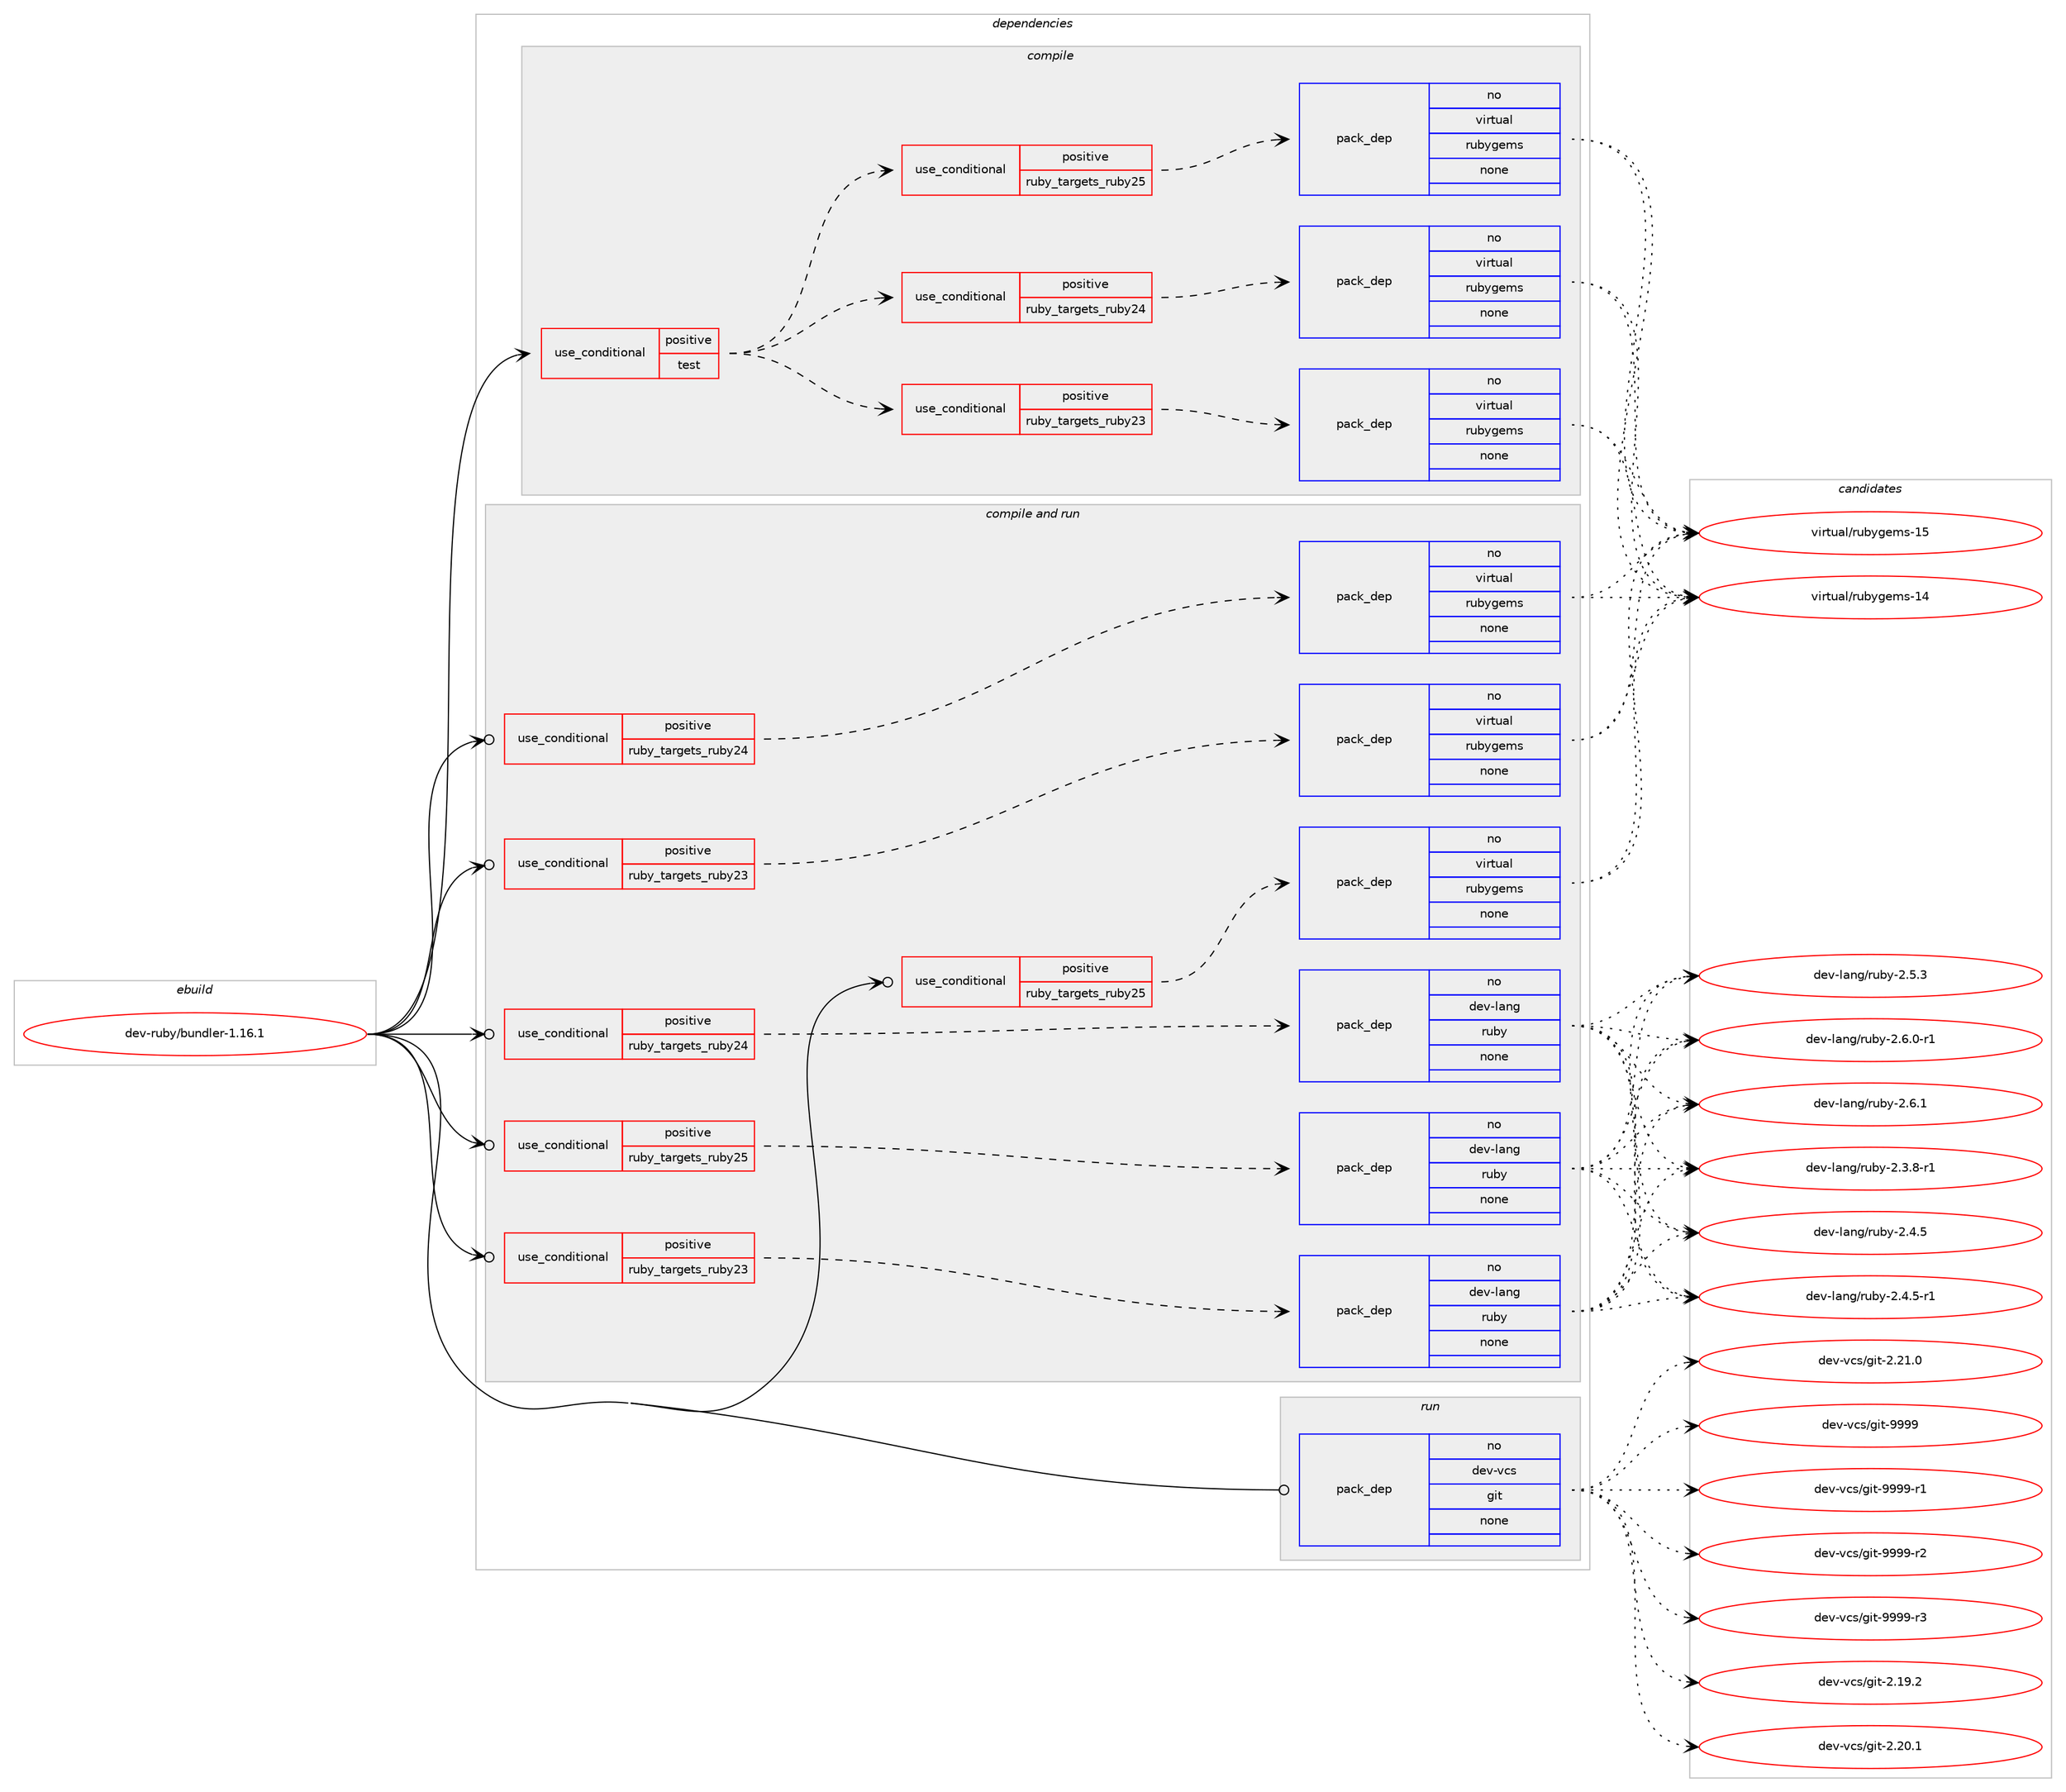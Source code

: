 digraph prolog {

# *************
# Graph options
# *************

newrank=true;
concentrate=true;
compound=true;
graph [rankdir=LR,fontname=Helvetica,fontsize=10,ranksep=1.5];#, ranksep=2.5, nodesep=0.2];
edge  [arrowhead=vee];
node  [fontname=Helvetica,fontsize=10];

# **********
# The ebuild
# **********

subgraph cluster_leftcol {
color=gray;
rank=same;
label=<<i>ebuild</i>>;
id [label="dev-ruby/bundler-1.16.1", color=red, width=4, href="../dev-ruby/bundler-1.16.1.svg"];
}

# ****************
# The dependencies
# ****************

subgraph cluster_midcol {
color=gray;
label=<<i>dependencies</i>>;
subgraph cluster_compile {
fillcolor="#eeeeee";
style=filled;
label=<<i>compile</i>>;
subgraph cond395369 {
dependency1484681 [label=<<TABLE BORDER="0" CELLBORDER="1" CELLSPACING="0" CELLPADDING="4"><TR><TD ROWSPAN="3" CELLPADDING="10">use_conditional</TD></TR><TR><TD>positive</TD></TR><TR><TD>test</TD></TR></TABLE>>, shape=none, color=red];
subgraph cond395370 {
dependency1484682 [label=<<TABLE BORDER="0" CELLBORDER="1" CELLSPACING="0" CELLPADDING="4"><TR><TD ROWSPAN="3" CELLPADDING="10">use_conditional</TD></TR><TR><TD>positive</TD></TR><TR><TD>ruby_targets_ruby23</TD></TR></TABLE>>, shape=none, color=red];
subgraph pack1065880 {
dependency1484683 [label=<<TABLE BORDER="0" CELLBORDER="1" CELLSPACING="0" CELLPADDING="4" WIDTH="220"><TR><TD ROWSPAN="6" CELLPADDING="30">pack_dep</TD></TR><TR><TD WIDTH="110">no</TD></TR><TR><TD>virtual</TD></TR><TR><TD>rubygems</TD></TR><TR><TD>none</TD></TR><TR><TD></TD></TR></TABLE>>, shape=none, color=blue];
}
dependency1484682:e -> dependency1484683:w [weight=20,style="dashed",arrowhead="vee"];
}
dependency1484681:e -> dependency1484682:w [weight=20,style="dashed",arrowhead="vee"];
subgraph cond395371 {
dependency1484684 [label=<<TABLE BORDER="0" CELLBORDER="1" CELLSPACING="0" CELLPADDING="4"><TR><TD ROWSPAN="3" CELLPADDING="10">use_conditional</TD></TR><TR><TD>positive</TD></TR><TR><TD>ruby_targets_ruby24</TD></TR></TABLE>>, shape=none, color=red];
subgraph pack1065881 {
dependency1484685 [label=<<TABLE BORDER="0" CELLBORDER="1" CELLSPACING="0" CELLPADDING="4" WIDTH="220"><TR><TD ROWSPAN="6" CELLPADDING="30">pack_dep</TD></TR><TR><TD WIDTH="110">no</TD></TR><TR><TD>virtual</TD></TR><TR><TD>rubygems</TD></TR><TR><TD>none</TD></TR><TR><TD></TD></TR></TABLE>>, shape=none, color=blue];
}
dependency1484684:e -> dependency1484685:w [weight=20,style="dashed",arrowhead="vee"];
}
dependency1484681:e -> dependency1484684:w [weight=20,style="dashed",arrowhead="vee"];
subgraph cond395372 {
dependency1484686 [label=<<TABLE BORDER="0" CELLBORDER="1" CELLSPACING="0" CELLPADDING="4"><TR><TD ROWSPAN="3" CELLPADDING="10">use_conditional</TD></TR><TR><TD>positive</TD></TR><TR><TD>ruby_targets_ruby25</TD></TR></TABLE>>, shape=none, color=red];
subgraph pack1065882 {
dependency1484687 [label=<<TABLE BORDER="0" CELLBORDER="1" CELLSPACING="0" CELLPADDING="4" WIDTH="220"><TR><TD ROWSPAN="6" CELLPADDING="30">pack_dep</TD></TR><TR><TD WIDTH="110">no</TD></TR><TR><TD>virtual</TD></TR><TR><TD>rubygems</TD></TR><TR><TD>none</TD></TR><TR><TD></TD></TR></TABLE>>, shape=none, color=blue];
}
dependency1484686:e -> dependency1484687:w [weight=20,style="dashed",arrowhead="vee"];
}
dependency1484681:e -> dependency1484686:w [weight=20,style="dashed",arrowhead="vee"];
}
id:e -> dependency1484681:w [weight=20,style="solid",arrowhead="vee"];
}
subgraph cluster_compileandrun {
fillcolor="#eeeeee";
style=filled;
label=<<i>compile and run</i>>;
subgraph cond395373 {
dependency1484688 [label=<<TABLE BORDER="0" CELLBORDER="1" CELLSPACING="0" CELLPADDING="4"><TR><TD ROWSPAN="3" CELLPADDING="10">use_conditional</TD></TR><TR><TD>positive</TD></TR><TR><TD>ruby_targets_ruby23</TD></TR></TABLE>>, shape=none, color=red];
subgraph pack1065883 {
dependency1484689 [label=<<TABLE BORDER="0" CELLBORDER="1" CELLSPACING="0" CELLPADDING="4" WIDTH="220"><TR><TD ROWSPAN="6" CELLPADDING="30">pack_dep</TD></TR><TR><TD WIDTH="110">no</TD></TR><TR><TD>dev-lang</TD></TR><TR><TD>ruby</TD></TR><TR><TD>none</TD></TR><TR><TD></TD></TR></TABLE>>, shape=none, color=blue];
}
dependency1484688:e -> dependency1484689:w [weight=20,style="dashed",arrowhead="vee"];
}
id:e -> dependency1484688:w [weight=20,style="solid",arrowhead="odotvee"];
subgraph cond395374 {
dependency1484690 [label=<<TABLE BORDER="0" CELLBORDER="1" CELLSPACING="0" CELLPADDING="4"><TR><TD ROWSPAN="3" CELLPADDING="10">use_conditional</TD></TR><TR><TD>positive</TD></TR><TR><TD>ruby_targets_ruby23</TD></TR></TABLE>>, shape=none, color=red];
subgraph pack1065884 {
dependency1484691 [label=<<TABLE BORDER="0" CELLBORDER="1" CELLSPACING="0" CELLPADDING="4" WIDTH="220"><TR><TD ROWSPAN="6" CELLPADDING="30">pack_dep</TD></TR><TR><TD WIDTH="110">no</TD></TR><TR><TD>virtual</TD></TR><TR><TD>rubygems</TD></TR><TR><TD>none</TD></TR><TR><TD></TD></TR></TABLE>>, shape=none, color=blue];
}
dependency1484690:e -> dependency1484691:w [weight=20,style="dashed",arrowhead="vee"];
}
id:e -> dependency1484690:w [weight=20,style="solid",arrowhead="odotvee"];
subgraph cond395375 {
dependency1484692 [label=<<TABLE BORDER="0" CELLBORDER="1" CELLSPACING="0" CELLPADDING="4"><TR><TD ROWSPAN="3" CELLPADDING="10">use_conditional</TD></TR><TR><TD>positive</TD></TR><TR><TD>ruby_targets_ruby24</TD></TR></TABLE>>, shape=none, color=red];
subgraph pack1065885 {
dependency1484693 [label=<<TABLE BORDER="0" CELLBORDER="1" CELLSPACING="0" CELLPADDING="4" WIDTH="220"><TR><TD ROWSPAN="6" CELLPADDING="30">pack_dep</TD></TR><TR><TD WIDTH="110">no</TD></TR><TR><TD>dev-lang</TD></TR><TR><TD>ruby</TD></TR><TR><TD>none</TD></TR><TR><TD></TD></TR></TABLE>>, shape=none, color=blue];
}
dependency1484692:e -> dependency1484693:w [weight=20,style="dashed",arrowhead="vee"];
}
id:e -> dependency1484692:w [weight=20,style="solid",arrowhead="odotvee"];
subgraph cond395376 {
dependency1484694 [label=<<TABLE BORDER="0" CELLBORDER="1" CELLSPACING="0" CELLPADDING="4"><TR><TD ROWSPAN="3" CELLPADDING="10">use_conditional</TD></TR><TR><TD>positive</TD></TR><TR><TD>ruby_targets_ruby24</TD></TR></TABLE>>, shape=none, color=red];
subgraph pack1065886 {
dependency1484695 [label=<<TABLE BORDER="0" CELLBORDER="1" CELLSPACING="0" CELLPADDING="4" WIDTH="220"><TR><TD ROWSPAN="6" CELLPADDING="30">pack_dep</TD></TR><TR><TD WIDTH="110">no</TD></TR><TR><TD>virtual</TD></TR><TR><TD>rubygems</TD></TR><TR><TD>none</TD></TR><TR><TD></TD></TR></TABLE>>, shape=none, color=blue];
}
dependency1484694:e -> dependency1484695:w [weight=20,style="dashed",arrowhead="vee"];
}
id:e -> dependency1484694:w [weight=20,style="solid",arrowhead="odotvee"];
subgraph cond395377 {
dependency1484696 [label=<<TABLE BORDER="0" CELLBORDER="1" CELLSPACING="0" CELLPADDING="4"><TR><TD ROWSPAN="3" CELLPADDING="10">use_conditional</TD></TR><TR><TD>positive</TD></TR><TR><TD>ruby_targets_ruby25</TD></TR></TABLE>>, shape=none, color=red];
subgraph pack1065887 {
dependency1484697 [label=<<TABLE BORDER="0" CELLBORDER="1" CELLSPACING="0" CELLPADDING="4" WIDTH="220"><TR><TD ROWSPAN="6" CELLPADDING="30">pack_dep</TD></TR><TR><TD WIDTH="110">no</TD></TR><TR><TD>dev-lang</TD></TR><TR><TD>ruby</TD></TR><TR><TD>none</TD></TR><TR><TD></TD></TR></TABLE>>, shape=none, color=blue];
}
dependency1484696:e -> dependency1484697:w [weight=20,style="dashed",arrowhead="vee"];
}
id:e -> dependency1484696:w [weight=20,style="solid",arrowhead="odotvee"];
subgraph cond395378 {
dependency1484698 [label=<<TABLE BORDER="0" CELLBORDER="1" CELLSPACING="0" CELLPADDING="4"><TR><TD ROWSPAN="3" CELLPADDING="10">use_conditional</TD></TR><TR><TD>positive</TD></TR><TR><TD>ruby_targets_ruby25</TD></TR></TABLE>>, shape=none, color=red];
subgraph pack1065888 {
dependency1484699 [label=<<TABLE BORDER="0" CELLBORDER="1" CELLSPACING="0" CELLPADDING="4" WIDTH="220"><TR><TD ROWSPAN="6" CELLPADDING="30">pack_dep</TD></TR><TR><TD WIDTH="110">no</TD></TR><TR><TD>virtual</TD></TR><TR><TD>rubygems</TD></TR><TR><TD>none</TD></TR><TR><TD></TD></TR></TABLE>>, shape=none, color=blue];
}
dependency1484698:e -> dependency1484699:w [weight=20,style="dashed",arrowhead="vee"];
}
id:e -> dependency1484698:w [weight=20,style="solid",arrowhead="odotvee"];
}
subgraph cluster_run {
fillcolor="#eeeeee";
style=filled;
label=<<i>run</i>>;
subgraph pack1065889 {
dependency1484700 [label=<<TABLE BORDER="0" CELLBORDER="1" CELLSPACING="0" CELLPADDING="4" WIDTH="220"><TR><TD ROWSPAN="6" CELLPADDING="30">pack_dep</TD></TR><TR><TD WIDTH="110">no</TD></TR><TR><TD>dev-vcs</TD></TR><TR><TD>git</TD></TR><TR><TD>none</TD></TR><TR><TD></TD></TR></TABLE>>, shape=none, color=blue];
}
id:e -> dependency1484700:w [weight=20,style="solid",arrowhead="odot"];
}
}

# **************
# The candidates
# **************

subgraph cluster_choices {
rank=same;
color=gray;
label=<<i>candidates</i>>;

subgraph choice1065880 {
color=black;
nodesep=1;
choice118105114116117971084711411798121103101109115454952 [label="virtual/rubygems-14", color=red, width=4,href="../virtual/rubygems-14.svg"];
choice118105114116117971084711411798121103101109115454953 [label="virtual/rubygems-15", color=red, width=4,href="../virtual/rubygems-15.svg"];
dependency1484683:e -> choice118105114116117971084711411798121103101109115454952:w [style=dotted,weight="100"];
dependency1484683:e -> choice118105114116117971084711411798121103101109115454953:w [style=dotted,weight="100"];
}
subgraph choice1065881 {
color=black;
nodesep=1;
choice118105114116117971084711411798121103101109115454952 [label="virtual/rubygems-14", color=red, width=4,href="../virtual/rubygems-14.svg"];
choice118105114116117971084711411798121103101109115454953 [label="virtual/rubygems-15", color=red, width=4,href="../virtual/rubygems-15.svg"];
dependency1484685:e -> choice118105114116117971084711411798121103101109115454952:w [style=dotted,weight="100"];
dependency1484685:e -> choice118105114116117971084711411798121103101109115454953:w [style=dotted,weight="100"];
}
subgraph choice1065882 {
color=black;
nodesep=1;
choice118105114116117971084711411798121103101109115454952 [label="virtual/rubygems-14", color=red, width=4,href="../virtual/rubygems-14.svg"];
choice118105114116117971084711411798121103101109115454953 [label="virtual/rubygems-15", color=red, width=4,href="../virtual/rubygems-15.svg"];
dependency1484687:e -> choice118105114116117971084711411798121103101109115454952:w [style=dotted,weight="100"];
dependency1484687:e -> choice118105114116117971084711411798121103101109115454953:w [style=dotted,weight="100"];
}
subgraph choice1065883 {
color=black;
nodesep=1;
choice100101118451089711010347114117981214550465146564511449 [label="dev-lang/ruby-2.3.8-r1", color=red, width=4,href="../dev-lang/ruby-2.3.8-r1.svg"];
choice10010111845108971101034711411798121455046524653 [label="dev-lang/ruby-2.4.5", color=red, width=4,href="../dev-lang/ruby-2.4.5.svg"];
choice100101118451089711010347114117981214550465246534511449 [label="dev-lang/ruby-2.4.5-r1", color=red, width=4,href="../dev-lang/ruby-2.4.5-r1.svg"];
choice10010111845108971101034711411798121455046534651 [label="dev-lang/ruby-2.5.3", color=red, width=4,href="../dev-lang/ruby-2.5.3.svg"];
choice100101118451089711010347114117981214550465446484511449 [label="dev-lang/ruby-2.6.0-r1", color=red, width=4,href="../dev-lang/ruby-2.6.0-r1.svg"];
choice10010111845108971101034711411798121455046544649 [label="dev-lang/ruby-2.6.1", color=red, width=4,href="../dev-lang/ruby-2.6.1.svg"];
dependency1484689:e -> choice100101118451089711010347114117981214550465146564511449:w [style=dotted,weight="100"];
dependency1484689:e -> choice10010111845108971101034711411798121455046524653:w [style=dotted,weight="100"];
dependency1484689:e -> choice100101118451089711010347114117981214550465246534511449:w [style=dotted,weight="100"];
dependency1484689:e -> choice10010111845108971101034711411798121455046534651:w [style=dotted,weight="100"];
dependency1484689:e -> choice100101118451089711010347114117981214550465446484511449:w [style=dotted,weight="100"];
dependency1484689:e -> choice10010111845108971101034711411798121455046544649:w [style=dotted,weight="100"];
}
subgraph choice1065884 {
color=black;
nodesep=1;
choice118105114116117971084711411798121103101109115454952 [label="virtual/rubygems-14", color=red, width=4,href="../virtual/rubygems-14.svg"];
choice118105114116117971084711411798121103101109115454953 [label="virtual/rubygems-15", color=red, width=4,href="../virtual/rubygems-15.svg"];
dependency1484691:e -> choice118105114116117971084711411798121103101109115454952:w [style=dotted,weight="100"];
dependency1484691:e -> choice118105114116117971084711411798121103101109115454953:w [style=dotted,weight="100"];
}
subgraph choice1065885 {
color=black;
nodesep=1;
choice100101118451089711010347114117981214550465146564511449 [label="dev-lang/ruby-2.3.8-r1", color=red, width=4,href="../dev-lang/ruby-2.3.8-r1.svg"];
choice10010111845108971101034711411798121455046524653 [label="dev-lang/ruby-2.4.5", color=red, width=4,href="../dev-lang/ruby-2.4.5.svg"];
choice100101118451089711010347114117981214550465246534511449 [label="dev-lang/ruby-2.4.5-r1", color=red, width=4,href="../dev-lang/ruby-2.4.5-r1.svg"];
choice10010111845108971101034711411798121455046534651 [label="dev-lang/ruby-2.5.3", color=red, width=4,href="../dev-lang/ruby-2.5.3.svg"];
choice100101118451089711010347114117981214550465446484511449 [label="dev-lang/ruby-2.6.0-r1", color=red, width=4,href="../dev-lang/ruby-2.6.0-r1.svg"];
choice10010111845108971101034711411798121455046544649 [label="dev-lang/ruby-2.6.1", color=red, width=4,href="../dev-lang/ruby-2.6.1.svg"];
dependency1484693:e -> choice100101118451089711010347114117981214550465146564511449:w [style=dotted,weight="100"];
dependency1484693:e -> choice10010111845108971101034711411798121455046524653:w [style=dotted,weight="100"];
dependency1484693:e -> choice100101118451089711010347114117981214550465246534511449:w [style=dotted,weight="100"];
dependency1484693:e -> choice10010111845108971101034711411798121455046534651:w [style=dotted,weight="100"];
dependency1484693:e -> choice100101118451089711010347114117981214550465446484511449:w [style=dotted,weight="100"];
dependency1484693:e -> choice10010111845108971101034711411798121455046544649:w [style=dotted,weight="100"];
}
subgraph choice1065886 {
color=black;
nodesep=1;
choice118105114116117971084711411798121103101109115454952 [label="virtual/rubygems-14", color=red, width=4,href="../virtual/rubygems-14.svg"];
choice118105114116117971084711411798121103101109115454953 [label="virtual/rubygems-15", color=red, width=4,href="../virtual/rubygems-15.svg"];
dependency1484695:e -> choice118105114116117971084711411798121103101109115454952:w [style=dotted,weight="100"];
dependency1484695:e -> choice118105114116117971084711411798121103101109115454953:w [style=dotted,weight="100"];
}
subgraph choice1065887 {
color=black;
nodesep=1;
choice100101118451089711010347114117981214550465146564511449 [label="dev-lang/ruby-2.3.8-r1", color=red, width=4,href="../dev-lang/ruby-2.3.8-r1.svg"];
choice10010111845108971101034711411798121455046524653 [label="dev-lang/ruby-2.4.5", color=red, width=4,href="../dev-lang/ruby-2.4.5.svg"];
choice100101118451089711010347114117981214550465246534511449 [label="dev-lang/ruby-2.4.5-r1", color=red, width=4,href="../dev-lang/ruby-2.4.5-r1.svg"];
choice10010111845108971101034711411798121455046534651 [label="dev-lang/ruby-2.5.3", color=red, width=4,href="../dev-lang/ruby-2.5.3.svg"];
choice100101118451089711010347114117981214550465446484511449 [label="dev-lang/ruby-2.6.0-r1", color=red, width=4,href="../dev-lang/ruby-2.6.0-r1.svg"];
choice10010111845108971101034711411798121455046544649 [label="dev-lang/ruby-2.6.1", color=red, width=4,href="../dev-lang/ruby-2.6.1.svg"];
dependency1484697:e -> choice100101118451089711010347114117981214550465146564511449:w [style=dotted,weight="100"];
dependency1484697:e -> choice10010111845108971101034711411798121455046524653:w [style=dotted,weight="100"];
dependency1484697:e -> choice100101118451089711010347114117981214550465246534511449:w [style=dotted,weight="100"];
dependency1484697:e -> choice10010111845108971101034711411798121455046534651:w [style=dotted,weight="100"];
dependency1484697:e -> choice100101118451089711010347114117981214550465446484511449:w [style=dotted,weight="100"];
dependency1484697:e -> choice10010111845108971101034711411798121455046544649:w [style=dotted,weight="100"];
}
subgraph choice1065888 {
color=black;
nodesep=1;
choice118105114116117971084711411798121103101109115454952 [label="virtual/rubygems-14", color=red, width=4,href="../virtual/rubygems-14.svg"];
choice118105114116117971084711411798121103101109115454953 [label="virtual/rubygems-15", color=red, width=4,href="../virtual/rubygems-15.svg"];
dependency1484699:e -> choice118105114116117971084711411798121103101109115454952:w [style=dotted,weight="100"];
dependency1484699:e -> choice118105114116117971084711411798121103101109115454953:w [style=dotted,weight="100"];
}
subgraph choice1065889 {
color=black;
nodesep=1;
choice10010111845118991154710310511645504649574650 [label="dev-vcs/git-2.19.2", color=red, width=4,href="../dev-vcs/git-2.19.2.svg"];
choice10010111845118991154710310511645504650484649 [label="dev-vcs/git-2.20.1", color=red, width=4,href="../dev-vcs/git-2.20.1.svg"];
choice10010111845118991154710310511645504650494648 [label="dev-vcs/git-2.21.0", color=red, width=4,href="../dev-vcs/git-2.21.0.svg"];
choice1001011184511899115471031051164557575757 [label="dev-vcs/git-9999", color=red, width=4,href="../dev-vcs/git-9999.svg"];
choice10010111845118991154710310511645575757574511449 [label="dev-vcs/git-9999-r1", color=red, width=4,href="../dev-vcs/git-9999-r1.svg"];
choice10010111845118991154710310511645575757574511450 [label="dev-vcs/git-9999-r2", color=red, width=4,href="../dev-vcs/git-9999-r2.svg"];
choice10010111845118991154710310511645575757574511451 [label="dev-vcs/git-9999-r3", color=red, width=4,href="../dev-vcs/git-9999-r3.svg"];
dependency1484700:e -> choice10010111845118991154710310511645504649574650:w [style=dotted,weight="100"];
dependency1484700:e -> choice10010111845118991154710310511645504650484649:w [style=dotted,weight="100"];
dependency1484700:e -> choice10010111845118991154710310511645504650494648:w [style=dotted,weight="100"];
dependency1484700:e -> choice1001011184511899115471031051164557575757:w [style=dotted,weight="100"];
dependency1484700:e -> choice10010111845118991154710310511645575757574511449:w [style=dotted,weight="100"];
dependency1484700:e -> choice10010111845118991154710310511645575757574511450:w [style=dotted,weight="100"];
dependency1484700:e -> choice10010111845118991154710310511645575757574511451:w [style=dotted,weight="100"];
}
}

}
